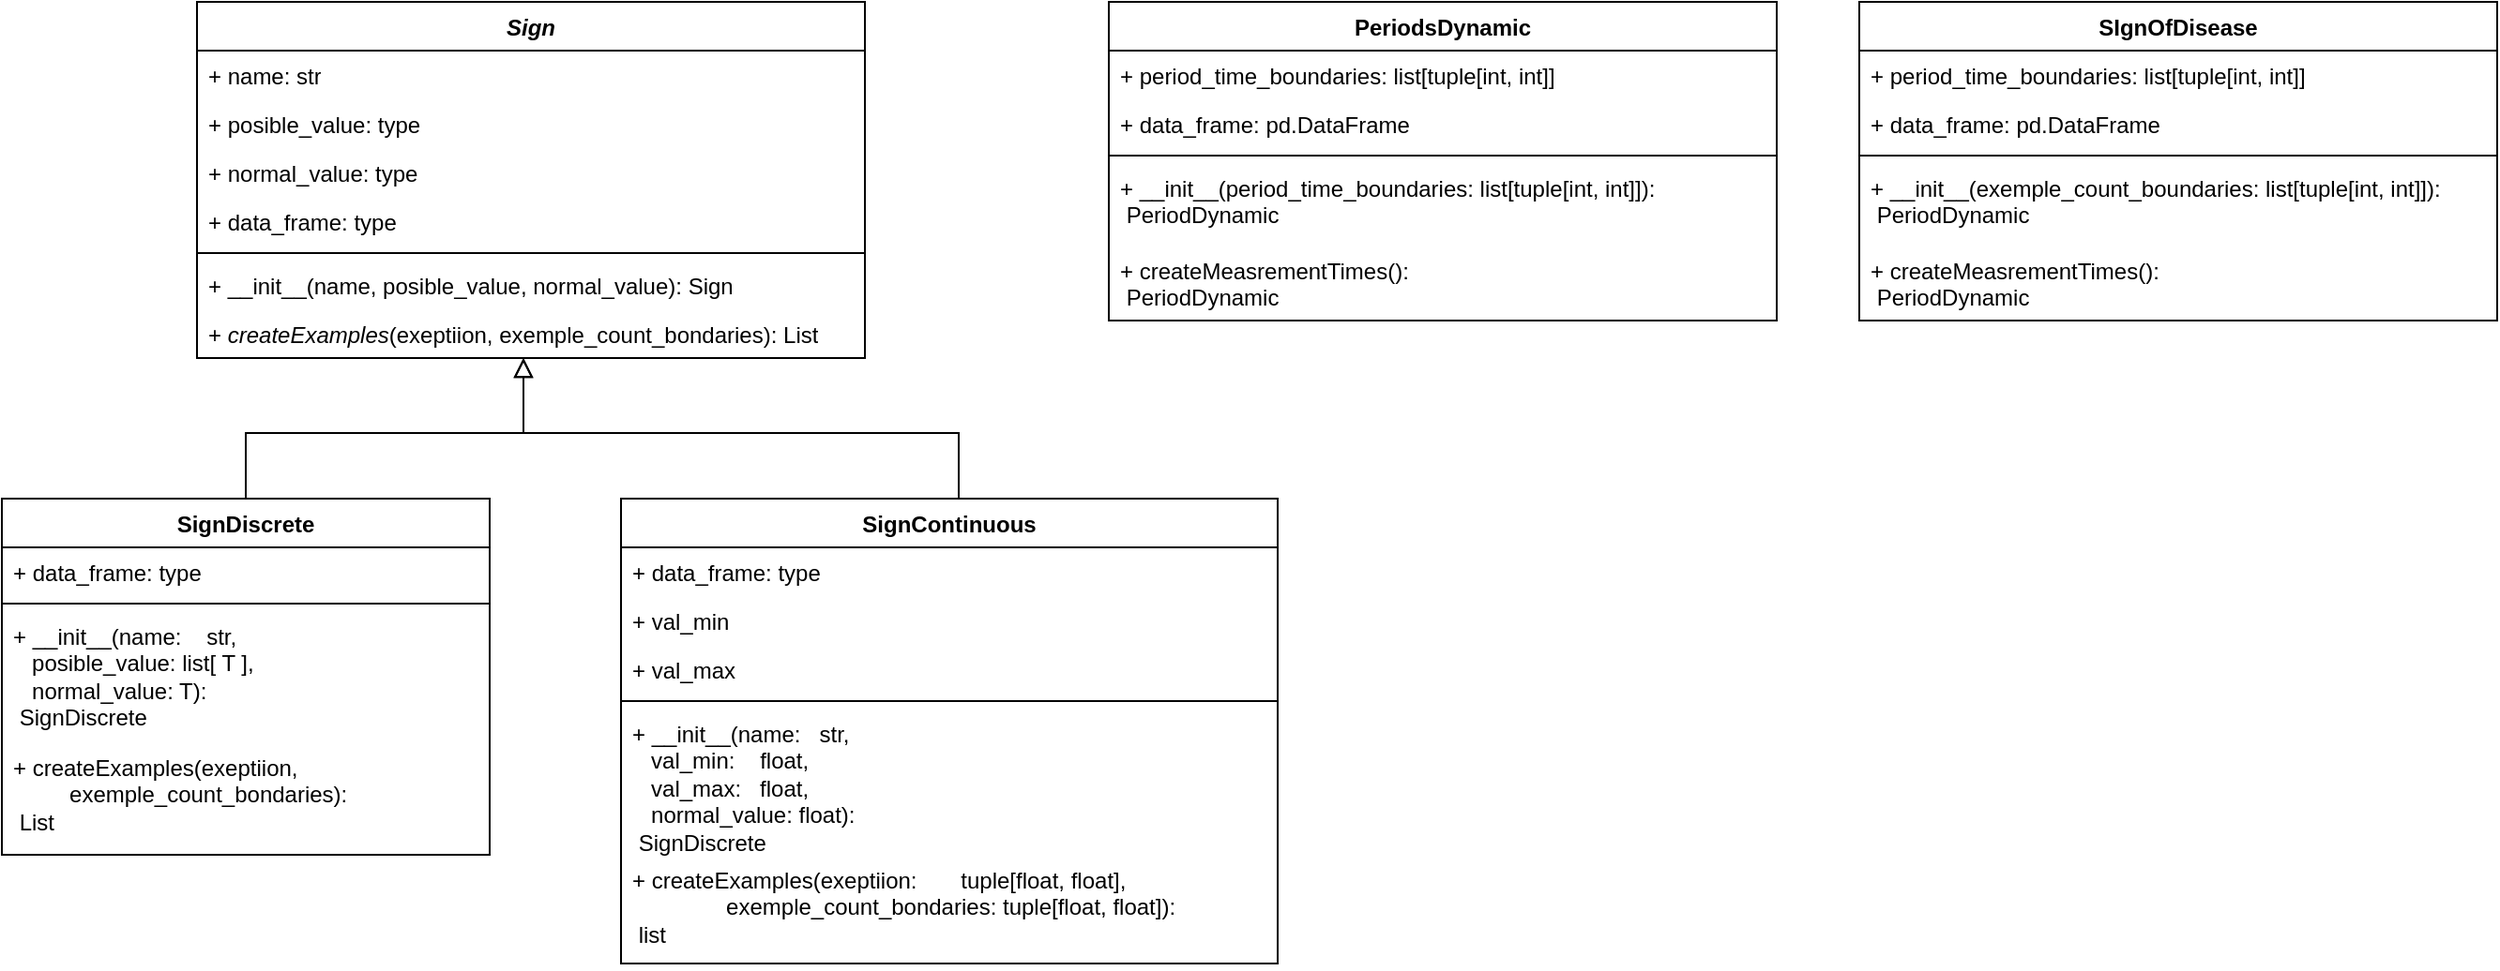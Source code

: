 <mxfile version="21.2.7" type="github">
  <diagram name="Page-1" id="zjfbpMshE802uo1-hrL4">
    <mxGraphModel dx="2261" dy="806" grid="1" gridSize="10" guides="1" tooltips="1" connect="1" arrows="1" fold="1" page="1" pageScale="1" pageWidth="827" pageHeight="1169" math="0" shadow="0">
      <root>
        <mxCell id="0" />
        <mxCell id="1" parent="0" />
        <mxCell id="QM-WjJRXP1hA1JC_6yWo-22" style="edgeStyle=orthogonalEdgeStyle;rounded=0;orthogonalLoop=1;jettySize=auto;html=1;endArrow=block;endFill=0;endSize=8;" parent="1" source="QM-WjJRXP1hA1JC_6yWo-1" target="QM-WjJRXP1hA1JC_6yWo-7" edge="1">
          <mxGeometry relative="1" as="geometry">
            <Array as="points">
              <mxPoint x="120" y="360" />
              <mxPoint x="268" y="360" />
            </Array>
          </mxGeometry>
        </mxCell>
        <mxCell id="QM-WjJRXP1hA1JC_6yWo-1" value="SignDiscrete" style="swimlane;fontStyle=1;align=center;verticalAlign=top;childLayout=stackLayout;horizontal=1;startSize=26;horizontalStack=0;resizeParent=1;resizeParentMax=0;resizeLast=0;collapsible=1;marginBottom=0;whiteSpace=wrap;html=1;" parent="1" vertex="1">
          <mxGeometry x="-10" y="395" width="260" height="190" as="geometry" />
        </mxCell>
        <mxCell id="QM-WjJRXP1hA1JC_6yWo-2" value="+ data_frame: type" style="text;strokeColor=none;fillColor=none;align=left;verticalAlign=top;spacingLeft=4;spacingRight=4;overflow=hidden;rotatable=0;points=[[0,0.5],[1,0.5]];portConstraint=eastwest;whiteSpace=wrap;html=1;" parent="QM-WjJRXP1hA1JC_6yWo-1" vertex="1">
          <mxGeometry y="26" width="260" height="26" as="geometry" />
        </mxCell>
        <mxCell id="QM-WjJRXP1hA1JC_6yWo-3" value="" style="line;strokeWidth=1;fillColor=none;align=left;verticalAlign=middle;spacingTop=-1;spacingLeft=3;spacingRight=3;rotatable=0;labelPosition=right;points=[];portConstraint=eastwest;strokeColor=inherit;" parent="QM-WjJRXP1hA1JC_6yWo-1" vertex="1">
          <mxGeometry y="52" width="260" height="8" as="geometry" />
        </mxCell>
        <mxCell id="QM-WjJRXP1hA1JC_6yWo-5" value="+ __init__(name: &lt;span style=&quot;white-space: pre;&quot;&gt; &lt;/span&gt;&lt;span style=&quot;white-space: pre;&quot;&gt; &lt;/span&gt;&amp;nbsp;str, &lt;br&gt;&lt;span style=&quot;white-space: pre;&quot;&gt; &lt;span style=&quot;white-space: pre;&quot;&gt; &lt;/span&gt; &lt;/span&gt;posible_value: list[ T ],&lt;br&gt;&lt;span style=&quot;white-space: pre;&quot;&gt; &lt;/span&gt;&lt;span style=&quot;white-space: pre;&quot;&gt; &lt;/span&gt;&amp;nbsp;normal_value: T):&lt;br&gt;&lt;span style=&quot;white-space: pre;&quot;&gt; &lt;/span&gt;SignDiscrete" style="text;strokeColor=none;fillColor=none;align=left;verticalAlign=top;spacingLeft=4;spacingRight=4;overflow=hidden;rotatable=0;points=[[0,0.5],[1,0.5]];portConstraint=eastwest;whiteSpace=wrap;html=1;" parent="QM-WjJRXP1hA1JC_6yWo-1" vertex="1">
          <mxGeometry y="60" width="260" height="70" as="geometry" />
        </mxCell>
        <mxCell id="QM-WjJRXP1hA1JC_6yWo-16" value="+ createExamples(exeptiion, &lt;br&gt;&lt;span style=&quot;white-space: pre;&quot;&gt; &lt;/span&gt;&lt;span style=&quot;white-space: pre;&quot;&gt; &lt;/span&gt;&lt;span style=&quot;white-space: pre;&quot;&gt; &lt;/span&gt;&amp;nbsp; &amp;nbsp; &amp;nbsp; exemple_count_bondaries): &lt;br&gt;&lt;span style=&quot;white-space: pre;&quot;&gt; &lt;/span&gt;List" style="text;strokeColor=none;fillColor=none;align=left;verticalAlign=top;spacingLeft=4;spacingRight=4;overflow=hidden;rotatable=0;points=[[0,0.5],[1,0.5]];portConstraint=eastwest;whiteSpace=wrap;html=1;" parent="QM-WjJRXP1hA1JC_6yWo-1" vertex="1">
          <mxGeometry y="130" width="260" height="60" as="geometry" />
        </mxCell>
        <mxCell id="QM-WjJRXP1hA1JC_6yWo-7" value="&lt;i&gt;Sign&lt;/i&gt;" style="swimlane;fontStyle=1;align=center;verticalAlign=top;childLayout=stackLayout;horizontal=1;startSize=26;horizontalStack=0;resizeParent=1;resizeParentMax=0;resizeLast=0;collapsible=1;marginBottom=0;whiteSpace=wrap;html=1;" parent="1" vertex="1">
          <mxGeometry x="94" y="130" width="356" height="190" as="geometry" />
        </mxCell>
        <mxCell id="QM-WjJRXP1hA1JC_6yWo-28" value="+ name: str" style="text;strokeColor=none;fillColor=none;align=left;verticalAlign=top;spacingLeft=4;spacingRight=4;overflow=hidden;rotatable=0;points=[[0,0.5],[1,0.5]];portConstraint=eastwest;whiteSpace=wrap;html=1;" parent="QM-WjJRXP1hA1JC_6yWo-7" vertex="1">
          <mxGeometry y="26" width="356" height="26" as="geometry" />
        </mxCell>
        <mxCell id="QM-WjJRXP1hA1JC_6yWo-29" value="+ posible_value: type" style="text;strokeColor=none;fillColor=none;align=left;verticalAlign=top;spacingLeft=4;spacingRight=4;overflow=hidden;rotatable=0;points=[[0,0.5],[1,0.5]];portConstraint=eastwest;whiteSpace=wrap;html=1;" parent="QM-WjJRXP1hA1JC_6yWo-7" vertex="1">
          <mxGeometry y="52" width="356" height="26" as="geometry" />
        </mxCell>
        <mxCell id="QM-WjJRXP1hA1JC_6yWo-30" value="+ normal_value: type" style="text;strokeColor=none;fillColor=none;align=left;verticalAlign=top;spacingLeft=4;spacingRight=4;overflow=hidden;rotatable=0;points=[[0,0.5],[1,0.5]];portConstraint=eastwest;whiteSpace=wrap;html=1;" parent="QM-WjJRXP1hA1JC_6yWo-7" vertex="1">
          <mxGeometry y="78" width="356" height="26" as="geometry" />
        </mxCell>
        <mxCell id="QM-WjJRXP1hA1JC_6yWo-8" value="+ data_frame: type" style="text;strokeColor=none;fillColor=none;align=left;verticalAlign=top;spacingLeft=4;spacingRight=4;overflow=hidden;rotatable=0;points=[[0,0.5],[1,0.5]];portConstraint=eastwest;whiteSpace=wrap;html=1;" parent="QM-WjJRXP1hA1JC_6yWo-7" vertex="1">
          <mxGeometry y="104" width="356" height="26" as="geometry" />
        </mxCell>
        <mxCell id="QM-WjJRXP1hA1JC_6yWo-9" value="" style="line;strokeWidth=1;fillColor=none;align=left;verticalAlign=middle;spacingTop=-1;spacingLeft=3;spacingRight=3;rotatable=0;labelPosition=right;points=[];portConstraint=eastwest;strokeColor=inherit;" parent="QM-WjJRXP1hA1JC_6yWo-7" vertex="1">
          <mxGeometry y="130" width="356" height="8" as="geometry" />
        </mxCell>
        <mxCell id="QM-WjJRXP1hA1JC_6yWo-10" value="+ __init__(name, posible_value, normal_value): Sign" style="text;strokeColor=none;fillColor=none;align=left;verticalAlign=top;spacingLeft=4;spacingRight=4;overflow=hidden;rotatable=0;points=[[0,0.5],[1,0.5]];portConstraint=eastwest;whiteSpace=wrap;html=1;" parent="QM-WjJRXP1hA1JC_6yWo-7" vertex="1">
          <mxGeometry y="138" width="356" height="26" as="geometry" />
        </mxCell>
        <mxCell id="QM-WjJRXP1hA1JC_6yWo-11" value="+ &lt;i&gt;createExamples&lt;/i&gt;(exeptiion, exemple_count_bondaries): List" style="text;strokeColor=none;fillColor=none;align=left;verticalAlign=top;spacingLeft=4;spacingRight=4;overflow=hidden;rotatable=0;points=[[0,0.5],[1,0.5]];portConstraint=eastwest;whiteSpace=wrap;html=1;" parent="QM-WjJRXP1hA1JC_6yWo-7" vertex="1">
          <mxGeometry y="164" width="356" height="26" as="geometry" />
        </mxCell>
        <mxCell id="QM-WjJRXP1hA1JC_6yWo-21" style="edgeStyle=orthogonalEdgeStyle;rounded=0;orthogonalLoop=1;jettySize=auto;html=1;endArrow=block;endFill=0;strokeWidth=1;endSize=8;" parent="1" source="QM-WjJRXP1hA1JC_6yWo-12" target="QM-WjJRXP1hA1JC_6yWo-7" edge="1">
          <mxGeometry relative="1" as="geometry">
            <mxPoint x="268" y="302" as="targetPoint" />
            <Array as="points">
              <mxPoint x="500" y="360" />
              <mxPoint x="268" y="360" />
            </Array>
          </mxGeometry>
        </mxCell>
        <mxCell id="QM-WjJRXP1hA1JC_6yWo-12" value="SignContinuous" style="swimlane;fontStyle=1;align=center;verticalAlign=top;childLayout=stackLayout;horizontal=1;startSize=26;horizontalStack=0;resizeParent=1;resizeParentMax=0;resizeLast=0;collapsible=1;marginBottom=0;whiteSpace=wrap;html=1;" parent="1" vertex="1">
          <mxGeometry x="320" y="395" width="350" height="248" as="geometry" />
        </mxCell>
        <mxCell id="QM-WjJRXP1hA1JC_6yWo-13" value="+ data_frame: type" style="text;strokeColor=none;fillColor=none;align=left;verticalAlign=top;spacingLeft=4;spacingRight=4;overflow=hidden;rotatable=0;points=[[0,0.5],[1,0.5]];portConstraint=eastwest;whiteSpace=wrap;html=1;" parent="QM-WjJRXP1hA1JC_6yWo-12" vertex="1">
          <mxGeometry y="26" width="350" height="26" as="geometry" />
        </mxCell>
        <mxCell id="QM-WjJRXP1hA1JC_6yWo-17" value="+&amp;nbsp;val_min" style="text;strokeColor=none;fillColor=none;align=left;verticalAlign=top;spacingLeft=4;spacingRight=4;overflow=hidden;rotatable=0;points=[[0,0.5],[1,0.5]];portConstraint=eastwest;whiteSpace=wrap;html=1;" parent="QM-WjJRXP1hA1JC_6yWo-12" vertex="1">
          <mxGeometry y="52" width="350" height="26" as="geometry" />
        </mxCell>
        <mxCell id="QM-WjJRXP1hA1JC_6yWo-18" value="+&amp;nbsp;val_max" style="text;strokeColor=none;fillColor=none;align=left;verticalAlign=top;spacingLeft=4;spacingRight=4;overflow=hidden;rotatable=0;points=[[0,0.5],[1,0.5]];portConstraint=eastwest;whiteSpace=wrap;html=1;" parent="QM-WjJRXP1hA1JC_6yWo-12" vertex="1">
          <mxGeometry y="78" width="350" height="26" as="geometry" />
        </mxCell>
        <mxCell id="QM-WjJRXP1hA1JC_6yWo-14" value="" style="line;strokeWidth=1;fillColor=none;align=left;verticalAlign=middle;spacingTop=-1;spacingLeft=3;spacingRight=3;rotatable=0;labelPosition=right;points=[];portConstraint=eastwest;strokeColor=inherit;" parent="QM-WjJRXP1hA1JC_6yWo-12" vertex="1">
          <mxGeometry y="104" width="350" height="8" as="geometry" />
        </mxCell>
        <mxCell id="QM-WjJRXP1hA1JC_6yWo-19" value="+ __init__(name:&lt;span style=&quot;white-space: pre;&quot;&gt; &lt;/span&gt;&lt;span style=&quot;white-space: pre;&quot;&gt; &lt;/span&gt;&amp;nbsp;str, &lt;br&gt;&lt;span style=&quot;white-space: pre;&quot;&gt; &lt;/span&gt;&lt;span style=&quot;white-space: pre;&quot;&gt; &lt;/span&gt;&amp;nbsp;val_min: &lt;span style=&quot;white-space: pre;&quot;&gt; &lt;/span&gt;&lt;span style=&quot;white-space: pre;&quot;&gt; &lt;/span&gt;&amp;nbsp;float,&lt;br&gt;&lt;span style=&quot;white-space: pre;&quot;&gt; &lt;/span&gt;&lt;span style=&quot;white-space: pre;&quot;&gt; &lt;/span&gt;&amp;nbsp;val_max: &lt;span style=&quot;white-space: pre;&quot;&gt; &lt;/span&gt;&amp;nbsp;float,&lt;br&gt;&lt;span style=&quot;white-space: pre;&quot;&gt; &lt;span style=&quot;white-space: pre;&quot;&gt; &lt;/span&gt; &lt;/span&gt;normal_value: float): &lt;br&gt;&lt;span style=&quot;white-space: pre;&quot;&gt; &lt;/span&gt;SignDiscrete" style="text;strokeColor=none;fillColor=none;align=left;verticalAlign=top;spacingLeft=4;spacingRight=4;overflow=hidden;rotatable=0;points=[[0,0.5],[1,0.5]];portConstraint=eastwest;whiteSpace=wrap;html=1;" parent="QM-WjJRXP1hA1JC_6yWo-12" vertex="1">
          <mxGeometry y="112" width="350" height="78" as="geometry" />
        </mxCell>
        <mxCell id="QM-WjJRXP1hA1JC_6yWo-20" value="+ createExamples(exeptiion: &lt;span style=&quot;white-space: pre;&quot;&gt; &lt;/span&gt;&lt;span style=&quot;white-space: pre;&quot;&gt; &lt;/span&gt;&lt;span style=&quot;white-space: pre;&quot;&gt; &lt;/span&gt;&lt;span style=&quot;white-space: pre;&quot;&gt; &lt;/span&gt;&amp;nbsp; tuple[float, float], &lt;br&gt;&lt;span style=&quot;&quot;&gt; &lt;/span&gt;&lt;span style=&quot;&quot;&gt; &lt;/span&gt;&lt;span style=&quot;&quot;&gt; &lt;/span&gt;&amp;nbsp; &amp;nbsp; &amp;nbsp; &lt;span style=&quot;white-space: pre;&quot;&gt; &lt;/span&gt;&lt;span style=&quot;white-space: pre;&quot;&gt; &lt;/span&gt;&lt;span style=&quot;white-space: pre;&quot;&gt; &lt;/span&gt;&amp;nbsp; &amp;nbsp; &amp;nbsp; exemple_count_bondaries: tuple[float, float]): &lt;br&gt;&lt;span style=&quot;white-space: pre;&quot;&gt; &lt;/span&gt;list" style="text;strokeColor=none;fillColor=none;align=left;verticalAlign=top;spacingLeft=4;spacingRight=4;overflow=hidden;rotatable=0;points=[[0,0.5],[1,0.5]];portConstraint=eastwest;whiteSpace=wrap;html=1;" parent="QM-WjJRXP1hA1JC_6yWo-12" vertex="1">
          <mxGeometry y="190" width="350" height="58" as="geometry" />
        </mxCell>
        <mxCell id="QM-WjJRXP1hA1JC_6yWo-23" value="PeriodsDynamic" style="swimlane;fontStyle=1;align=center;verticalAlign=top;childLayout=stackLayout;horizontal=1;startSize=26;horizontalStack=0;resizeParent=1;resizeParentMax=0;resizeLast=0;collapsible=1;marginBottom=0;whiteSpace=wrap;html=1;" parent="1" vertex="1">
          <mxGeometry x="580" y="130" width="356" height="170" as="geometry" />
        </mxCell>
        <mxCell id="QM-WjJRXP1hA1JC_6yWo-24" value="+ period_time_boundaries: list[tuple[int, int]]" style="text;strokeColor=none;fillColor=none;align=left;verticalAlign=top;spacingLeft=4;spacingRight=4;overflow=hidden;rotatable=0;points=[[0,0.5],[1,0.5]];portConstraint=eastwest;whiteSpace=wrap;html=1;" parent="QM-WjJRXP1hA1JC_6yWo-23" vertex="1">
          <mxGeometry y="26" width="356" height="26" as="geometry" />
        </mxCell>
        <mxCell id="QM-WjJRXP1hA1JC_6yWo-31" value="+ data_frame: pd.DataFrame" style="text;strokeColor=none;fillColor=none;align=left;verticalAlign=top;spacingLeft=4;spacingRight=4;overflow=hidden;rotatable=0;points=[[0,0.5],[1,0.5]];portConstraint=eastwest;whiteSpace=wrap;html=1;" parent="QM-WjJRXP1hA1JC_6yWo-23" vertex="1">
          <mxGeometry y="52" width="356" height="26" as="geometry" />
        </mxCell>
        <mxCell id="QM-WjJRXP1hA1JC_6yWo-25" value="" style="line;strokeWidth=1;fillColor=none;align=left;verticalAlign=middle;spacingTop=-1;spacingLeft=3;spacingRight=3;rotatable=0;labelPosition=right;points=[];portConstraint=eastwest;strokeColor=inherit;" parent="QM-WjJRXP1hA1JC_6yWo-23" vertex="1">
          <mxGeometry y="78" width="356" height="8" as="geometry" />
        </mxCell>
        <mxCell id="QM-WjJRXP1hA1JC_6yWo-26" value="+ __init__(period_time_boundaries: list[tuple[int, int]]):&lt;br&gt;&lt;span style=&quot;&quot;&gt; &lt;/span&gt;&lt;span style=&quot;&quot;&gt; &lt;/span&gt;&lt;span style=&quot;white-space: pre;&quot;&gt; &lt;/span&gt;PeriodDynamic" style="text;strokeColor=none;fillColor=none;align=left;verticalAlign=top;spacingLeft=4;spacingRight=4;overflow=hidden;rotatable=0;points=[[0,0.5],[1,0.5]];portConstraint=eastwest;whiteSpace=wrap;html=1;" parent="QM-WjJRXP1hA1JC_6yWo-23" vertex="1">
          <mxGeometry y="86" width="356" height="44" as="geometry" />
        </mxCell>
        <mxCell id="QM-WjJRXP1hA1JC_6yWo-32" value="+ createMeasrementTimes():&lt;br&gt;&lt;span style=&quot;&quot;&gt; &lt;/span&gt;&lt;span style=&quot;white-space: pre;&quot;&gt; &lt;/span&gt;PeriodDynamic" style="text;strokeColor=none;fillColor=none;align=left;verticalAlign=top;spacingLeft=4;spacingRight=4;overflow=hidden;rotatable=0;points=[[0,0.5],[1,0.5]];portConstraint=eastwest;whiteSpace=wrap;html=1;" parent="QM-WjJRXP1hA1JC_6yWo-23" vertex="1">
          <mxGeometry y="130" width="356" height="40" as="geometry" />
        </mxCell>
        <mxCell id="QM-WjJRXP1hA1JC_6yWo-33" value="SIgnOfDisease" style="swimlane;fontStyle=1;align=center;verticalAlign=top;childLayout=stackLayout;horizontal=1;startSize=26;horizontalStack=0;resizeParent=1;resizeParentMax=0;resizeLast=0;collapsible=1;marginBottom=0;whiteSpace=wrap;html=1;" parent="1" vertex="1">
          <mxGeometry x="980" y="130" width="340" height="170" as="geometry" />
        </mxCell>
        <mxCell id="QM-WjJRXP1hA1JC_6yWo-34" value="+ period_time_boundaries: list[tuple[int, int]]" style="text;strokeColor=none;fillColor=none;align=left;verticalAlign=top;spacingLeft=4;spacingRight=4;overflow=hidden;rotatable=0;points=[[0,0.5],[1,0.5]];portConstraint=eastwest;whiteSpace=wrap;html=1;" parent="QM-WjJRXP1hA1JC_6yWo-33" vertex="1">
          <mxGeometry y="26" width="340" height="26" as="geometry" />
        </mxCell>
        <mxCell id="QM-WjJRXP1hA1JC_6yWo-35" value="+ data_frame: pd.DataFrame" style="text;strokeColor=none;fillColor=none;align=left;verticalAlign=top;spacingLeft=4;spacingRight=4;overflow=hidden;rotatable=0;points=[[0,0.5],[1,0.5]];portConstraint=eastwest;whiteSpace=wrap;html=1;" parent="QM-WjJRXP1hA1JC_6yWo-33" vertex="1">
          <mxGeometry y="52" width="340" height="26" as="geometry" />
        </mxCell>
        <mxCell id="QM-WjJRXP1hA1JC_6yWo-36" value="" style="line;strokeWidth=1;fillColor=none;align=left;verticalAlign=middle;spacingTop=-1;spacingLeft=3;spacingRight=3;rotatable=0;labelPosition=right;points=[];portConstraint=eastwest;strokeColor=inherit;" parent="QM-WjJRXP1hA1JC_6yWo-33" vertex="1">
          <mxGeometry y="78" width="340" height="8" as="geometry" />
        </mxCell>
        <mxCell id="QM-WjJRXP1hA1JC_6yWo-37" value="+ __init__(exemple_count_boundaries: list[tuple[int, int]]):&lt;br&gt;&lt;span style=&quot;&quot;&gt; &lt;/span&gt;&lt;span style=&quot;&quot;&gt; &lt;/span&gt;&lt;span style=&quot;white-space: pre;&quot;&gt; &lt;/span&gt;PeriodDynamic" style="text;strokeColor=none;fillColor=none;align=left;verticalAlign=top;spacingLeft=4;spacingRight=4;overflow=hidden;rotatable=0;points=[[0,0.5],[1,0.5]];portConstraint=eastwest;whiteSpace=wrap;html=1;" parent="QM-WjJRXP1hA1JC_6yWo-33" vertex="1">
          <mxGeometry y="86" width="340" height="44" as="geometry" />
        </mxCell>
        <mxCell id="QM-WjJRXP1hA1JC_6yWo-38" value="+ createMeasrementTimes():&lt;br&gt;&lt;span style=&quot;&quot;&gt; &lt;/span&gt;&lt;span style=&quot;white-space: pre;&quot;&gt; &lt;/span&gt;PeriodDynamic" style="text;strokeColor=none;fillColor=none;align=left;verticalAlign=top;spacingLeft=4;spacingRight=4;overflow=hidden;rotatable=0;points=[[0,0.5],[1,0.5]];portConstraint=eastwest;whiteSpace=wrap;html=1;" parent="QM-WjJRXP1hA1JC_6yWo-33" vertex="1">
          <mxGeometry y="130" width="340" height="40" as="geometry" />
        </mxCell>
      </root>
    </mxGraphModel>
  </diagram>
</mxfile>
